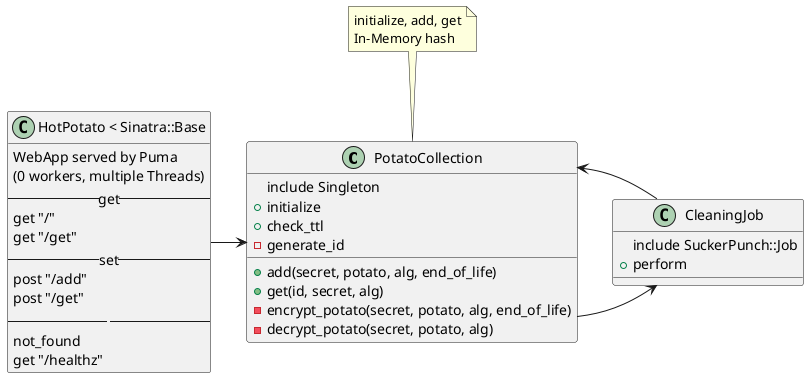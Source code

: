 @startuml hot_potato-class_diagram

class PotatoCollection {
    include Singleton
    +initialize
    +add(secret, potato, alg, end_of_life)
    +get(id, secret, alg)
    +check_ttl
    -encrypt_potato(secret, potato, alg, end_of_life)
    -decrypt_potato(secret, potato, alg)
    -generate_id
}

class CleaningJob {
  include SuckerPunch::Job
  +perform
}

class "HotPotato < Sinatra::Base" as hot_potato {
    WebApp served by Puma 
    (0 workers, multiple Threads)
    -- get --
    get "/"
    get "/get"
    -- set --
    post "/add"
    post "/get"
    -- --
    not_found
    get "/healthz"
}

note top of PotatoCollection
    initialize, add, get
    In-Memory hash 
end note

PotatoCollection -> CleaningJob
CleaningJob -> PotatoCollection
hot_potato -> PotatoCollection

@enduml